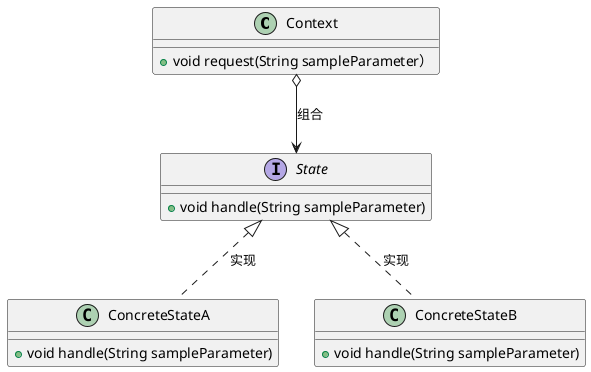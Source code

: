 @startuml

Context o--> State:组合
State <|.. ConcreteStateA:实现
State <|.. ConcreteStateB:实现

'环境，也称上下文，通常定义客户感兴趣的接口，
'同时维护一个来具体处理当前
'状态的实例对象
class Context{
+ void request(String sampleParameter）
}

'状态接口，用来封装与上下文的一个特定状态所对应的行为
interface State{
+ void handle(String sampleParameter)
}

'具体的实现状态处理的类，每个类实现一个跟上下文相关的状态处理
class ConcreteStateA{
+ void handle(String sampleParameter)
}

class ConcreteStateB{
+ void handle(String sampleParameter)
}

@enduml